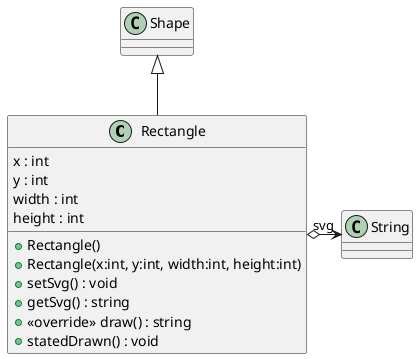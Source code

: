 @startuml
class Rectangle {
    x : int
    y : int
    width : int
    height : int
    + Rectangle()
    + Rectangle(x:int, y:int, width:int, height:int)
    + setSvg() : void
    + getSvg() : string
    + <<override>> draw() : string
    + statedDrawn() : void
}
Shape <|-- Rectangle
Rectangle o-> "svg" String
@enduml
